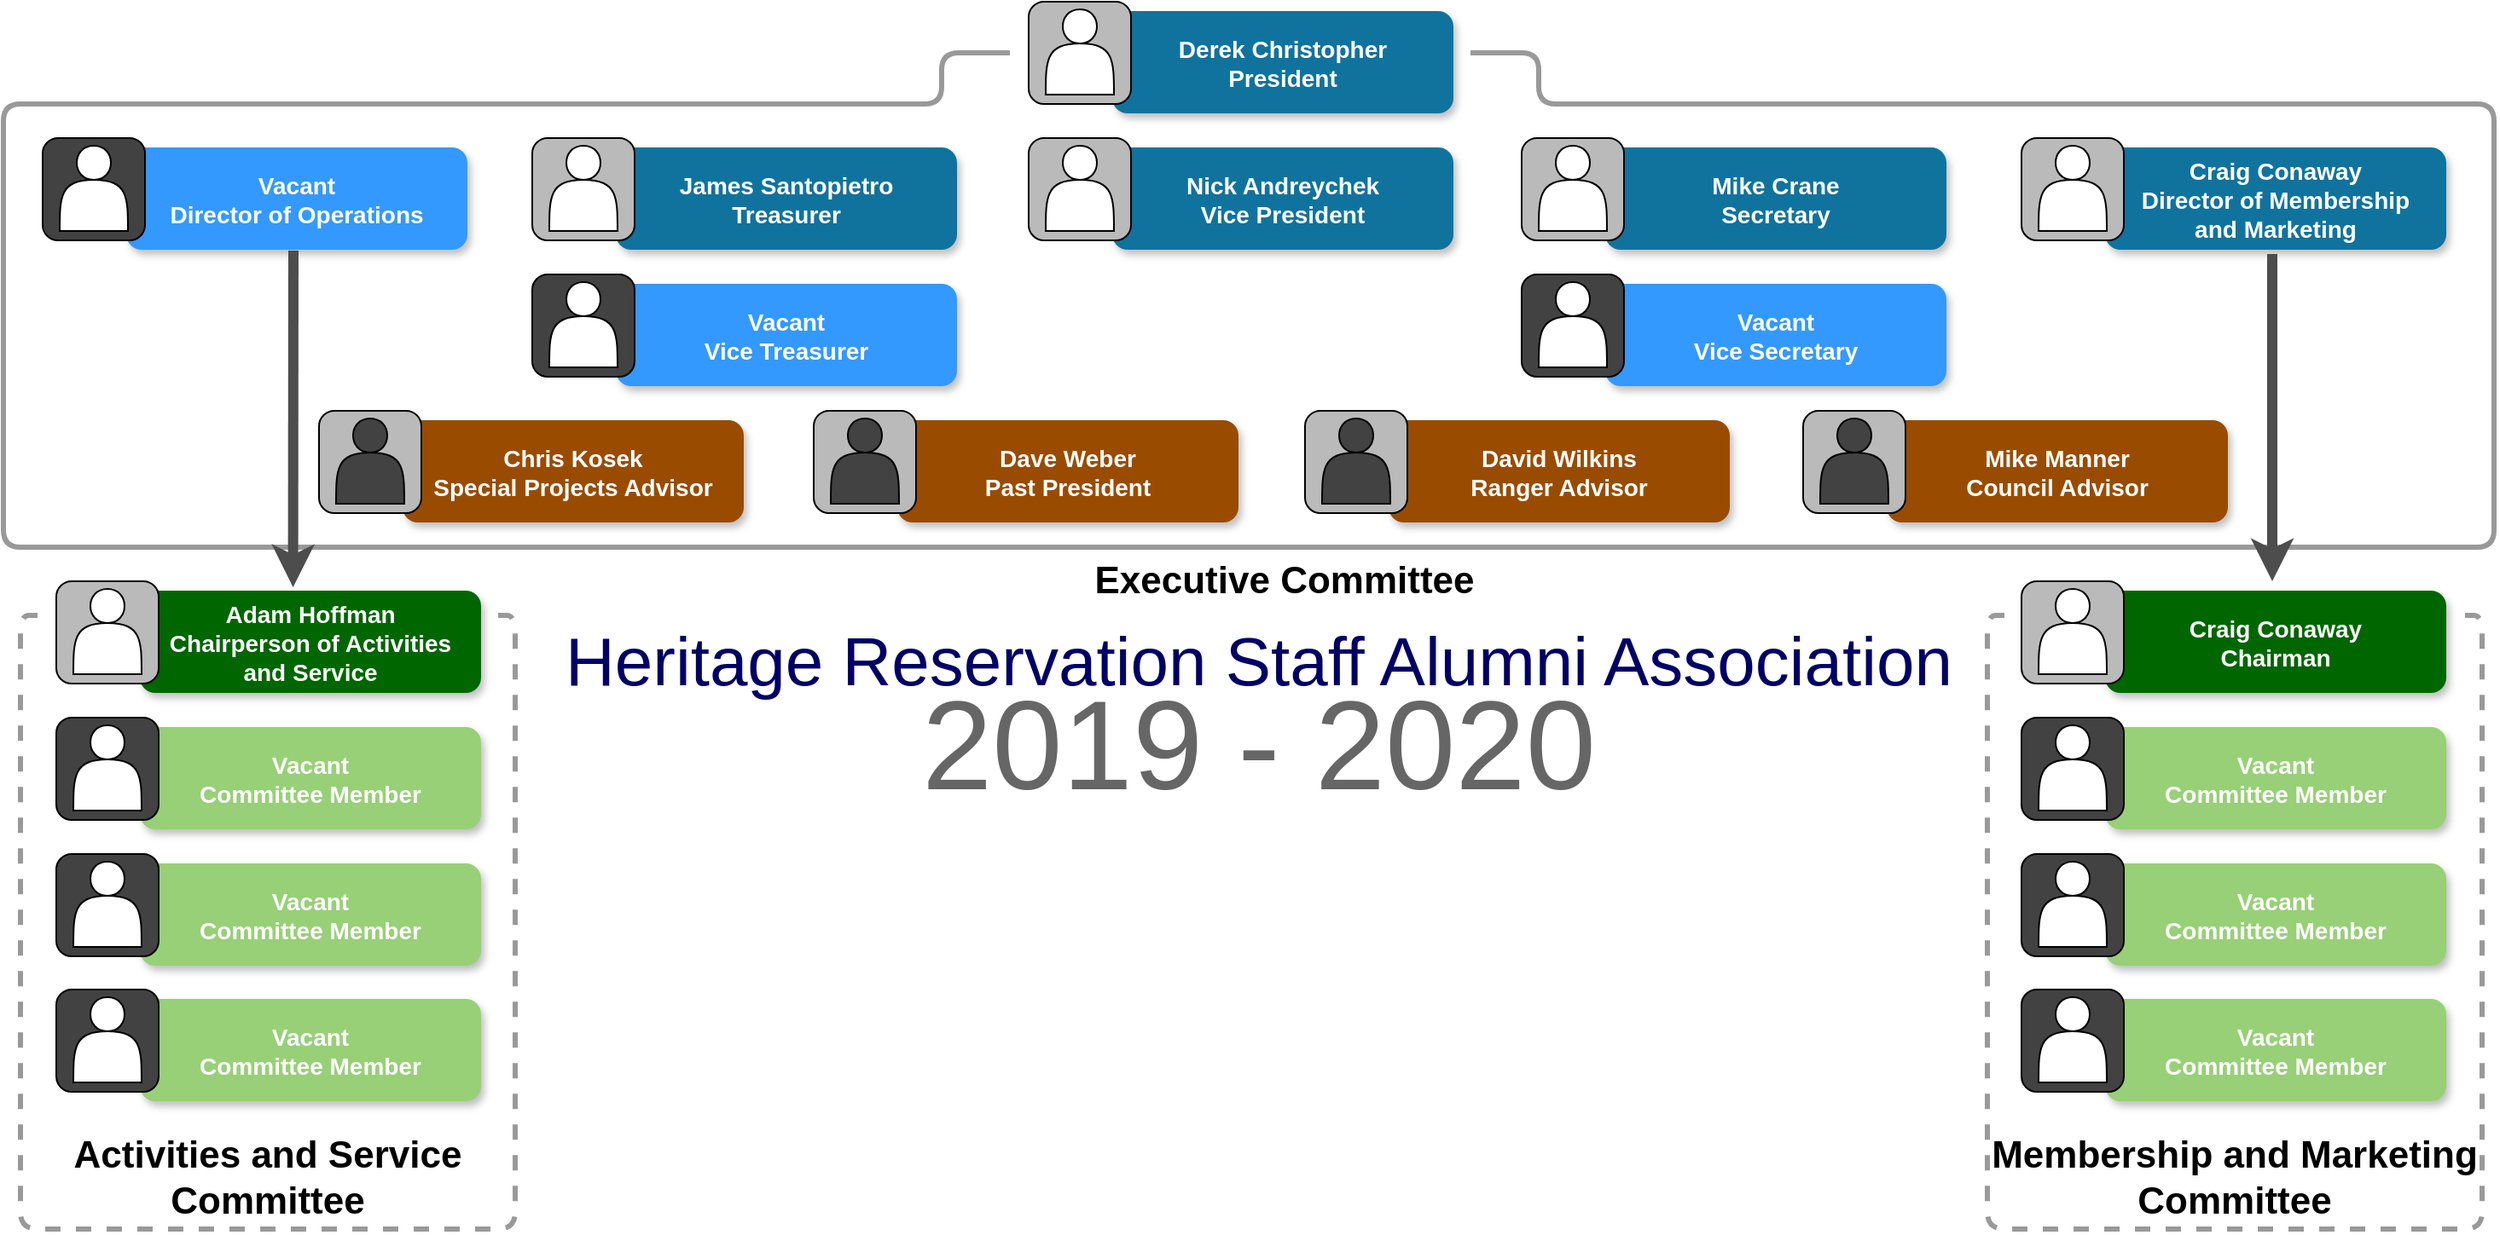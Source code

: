 <mxfile version="12.3.6" type="github" pages="1">
  <diagram name="Page-1" id="97916047-d0de-89f5-080d-49f4d83e522f">
    <mxGraphModel dx="1026" dy="694" grid="1" gridSize="10" guides="1" tooltips="1" connect="1" arrows="1" fold="1" page="1" pageScale="1.5" pageWidth="1169" pageHeight="827" background="#ffffff" math="0" shadow="0">
      <root>
        <mxCell id="0"/>
        <mxCell id="1" parent="0"/>
        <mxCell id="oFZl8VEBpffHlWtBTRyx-63" value="" style="group" parent="1" vertex="1" connectable="0">
          <mxGeometry x="708" y="40" width="232" height="65.5" as="geometry"/>
        </mxCell>
        <mxCell id="oFZl8VEBpffHlWtBTRyx-64" value="Derek Christopher&#xa;President" style="rounded=1;fillColor=#10739E;strokeColor=none;shadow=1;gradientColor=none;fontStyle=1;fontColor=#FFFFFF;fontSize=14;" parent="oFZl8VEBpffHlWtBTRyx-63" vertex="1">
          <mxGeometry x="32" y="5.5" width="200" height="60" as="geometry"/>
        </mxCell>
        <mxCell id="oFZl8VEBpffHlWtBTRyx-65" value="" style="group" parent="oFZl8VEBpffHlWtBTRyx-63" vertex="1" connectable="0">
          <mxGeometry x="-17" width="60" height="60" as="geometry"/>
        </mxCell>
        <mxCell id="oFZl8VEBpffHlWtBTRyx-66" value="" style="rounded=1;whiteSpace=wrap;html=1;fillColor=#BABABA;" parent="oFZl8VEBpffHlWtBTRyx-65" vertex="1">
          <mxGeometry width="60" height="60" as="geometry"/>
        </mxCell>
        <mxCell id="oFZl8VEBpffHlWtBTRyx-67" value="" style="shape=actor;whiteSpace=wrap;html=1;fillColor=#FFFFFF;" parent="oFZl8VEBpffHlWtBTRyx-65" vertex="1">
          <mxGeometry x="10" y="4.5" width="40" height="50" as="geometry"/>
        </mxCell>
        <mxCell id="6E8ClF00xarZo6M1mU1G-62" value="" style="group" vertex="1" connectable="0" parent="1">
          <mxGeometry x="708" y="120" width="232" height="65.5" as="geometry"/>
        </mxCell>
        <mxCell id="6E8ClF00xarZo6M1mU1G-63" value="Nick Andreychek&#xa;Vice President" style="rounded=1;fillColor=#10739E;strokeColor=none;shadow=1;gradientColor=none;fontStyle=1;fontColor=#FFFFFF;fontSize=14;" vertex="1" parent="6E8ClF00xarZo6M1mU1G-62">
          <mxGeometry x="32" y="5.5" width="200" height="60" as="geometry"/>
        </mxCell>
        <mxCell id="6E8ClF00xarZo6M1mU1G-64" value="" style="group" vertex="1" connectable="0" parent="6E8ClF00xarZo6M1mU1G-62">
          <mxGeometry x="-17" width="60" height="60" as="geometry"/>
        </mxCell>
        <mxCell id="6E8ClF00xarZo6M1mU1G-65" value="" style="rounded=1;whiteSpace=wrap;html=1;fillColor=#BABABA;" vertex="1" parent="6E8ClF00xarZo6M1mU1G-64">
          <mxGeometry width="60" height="60" as="geometry"/>
        </mxCell>
        <mxCell id="6E8ClF00xarZo6M1mU1G-66" value="" style="shape=actor;whiteSpace=wrap;html=1;fillColor=#FFFFFF;" vertex="1" parent="6E8ClF00xarZo6M1mU1G-64">
          <mxGeometry x="10" y="4.5" width="40" height="50" as="geometry"/>
        </mxCell>
        <mxCell id="6E8ClF00xarZo6M1mU1G-67" value="" style="group" vertex="1" connectable="0" parent="1">
          <mxGeometry x="417" y="120" width="232" height="65.5" as="geometry"/>
        </mxCell>
        <mxCell id="6E8ClF00xarZo6M1mU1G-68" value="James Santopietro&#xa;Treasurer" style="rounded=1;fillColor=#10739E;strokeColor=none;shadow=1;gradientColor=none;fontStyle=1;fontColor=#FFFFFF;fontSize=14;" vertex="1" parent="6E8ClF00xarZo6M1mU1G-67">
          <mxGeometry x="32" y="5.5" width="200" height="60" as="geometry"/>
        </mxCell>
        <mxCell id="6E8ClF00xarZo6M1mU1G-69" value="" style="group" vertex="1" connectable="0" parent="6E8ClF00xarZo6M1mU1G-67">
          <mxGeometry x="-17" width="60" height="60" as="geometry"/>
        </mxCell>
        <mxCell id="6E8ClF00xarZo6M1mU1G-70" value="" style="rounded=1;whiteSpace=wrap;html=1;fillColor=#BABABA;" vertex="1" parent="6E8ClF00xarZo6M1mU1G-69">
          <mxGeometry width="60" height="60" as="geometry"/>
        </mxCell>
        <mxCell id="6E8ClF00xarZo6M1mU1G-71" value="" style="shape=actor;whiteSpace=wrap;html=1;fillColor=#FFFFFF;" vertex="1" parent="6E8ClF00xarZo6M1mU1G-69">
          <mxGeometry x="10" y="4.5" width="40" height="50" as="geometry"/>
        </mxCell>
        <mxCell id="6E8ClF00xarZo6M1mU1G-72" value="" style="group" vertex="1" connectable="0" parent="1">
          <mxGeometry x="997" y="120" width="232" height="65.5" as="geometry"/>
        </mxCell>
        <mxCell id="6E8ClF00xarZo6M1mU1G-73" value="Mike Crane&#xa;Secretary" style="rounded=1;fillColor=#10739E;strokeColor=none;shadow=1;gradientColor=none;fontStyle=1;fontColor=#FFFFFF;fontSize=14;" vertex="1" parent="6E8ClF00xarZo6M1mU1G-72">
          <mxGeometry x="32" y="5.5" width="200" height="60" as="geometry"/>
        </mxCell>
        <mxCell id="6E8ClF00xarZo6M1mU1G-74" value="" style="group" vertex="1" connectable="0" parent="6E8ClF00xarZo6M1mU1G-72">
          <mxGeometry x="-17" width="60" height="60" as="geometry"/>
        </mxCell>
        <mxCell id="6E8ClF00xarZo6M1mU1G-75" value="" style="rounded=1;whiteSpace=wrap;html=1;fillColor=#BABABA;" vertex="1" parent="6E8ClF00xarZo6M1mU1G-74">
          <mxGeometry width="60" height="60" as="geometry"/>
        </mxCell>
        <mxCell id="6E8ClF00xarZo6M1mU1G-76" value="" style="shape=actor;whiteSpace=wrap;html=1;fillColor=#FFFFFF;" vertex="1" parent="6E8ClF00xarZo6M1mU1G-74">
          <mxGeometry x="10" y="4.5" width="40" height="50" as="geometry"/>
        </mxCell>
        <mxCell id="6E8ClF00xarZo6M1mU1G-77" value="" style="group" vertex="1" connectable="0" parent="1">
          <mxGeometry x="417" y="200" width="232" height="65.5" as="geometry"/>
        </mxCell>
        <mxCell id="6E8ClF00xarZo6M1mU1G-78" value="Vacant&#xa;Vice Treasurer" style="rounded=1;fillColor=#3399FF;strokeColor=none;shadow=1;gradientColor=none;fontStyle=1;fontColor=#FFFFFF;fontSize=14;" vertex="1" parent="6E8ClF00xarZo6M1mU1G-77">
          <mxGeometry x="32" y="5.5" width="200" height="60" as="geometry"/>
        </mxCell>
        <mxCell id="6E8ClF00xarZo6M1mU1G-79" value="" style="group;fillColor=none;" vertex="1" connectable="0" parent="6E8ClF00xarZo6M1mU1G-77">
          <mxGeometry x="-17" width="60" height="60" as="geometry"/>
        </mxCell>
        <mxCell id="6E8ClF00xarZo6M1mU1G-80" value="" style="rounded=1;whiteSpace=wrap;html=1;fillColor=#424242;" vertex="1" parent="6E8ClF00xarZo6M1mU1G-79">
          <mxGeometry width="60" height="60" as="geometry"/>
        </mxCell>
        <mxCell id="6E8ClF00xarZo6M1mU1G-81" value="" style="shape=actor;whiteSpace=wrap;html=1;fillColor=#FFFFFF;" vertex="1" parent="6E8ClF00xarZo6M1mU1G-79">
          <mxGeometry x="10" y="4.5" width="40" height="50" as="geometry"/>
        </mxCell>
        <mxCell id="6E8ClF00xarZo6M1mU1G-82" value="" style="group" vertex="1" connectable="0" parent="1">
          <mxGeometry x="997" y="200" width="232" height="65.5" as="geometry"/>
        </mxCell>
        <mxCell id="6E8ClF00xarZo6M1mU1G-83" value="Vacant&#xa;Vice Secretary" style="rounded=1;fillColor=#3399FF;strokeColor=none;shadow=1;gradientColor=none;fontStyle=1;fontColor=#FFFFFF;fontSize=14;" vertex="1" parent="6E8ClF00xarZo6M1mU1G-82">
          <mxGeometry x="32" y="5.5" width="200" height="60" as="geometry"/>
        </mxCell>
        <mxCell id="6E8ClF00xarZo6M1mU1G-84" value="" style="group;fillColor=none;" vertex="1" connectable="0" parent="6E8ClF00xarZo6M1mU1G-82">
          <mxGeometry x="-17" width="60" height="60" as="geometry"/>
        </mxCell>
        <mxCell id="6E8ClF00xarZo6M1mU1G-85" value="" style="rounded=1;whiteSpace=wrap;html=1;fillColor=#424242;" vertex="1" parent="6E8ClF00xarZo6M1mU1G-84">
          <mxGeometry width="60" height="60" as="geometry"/>
        </mxCell>
        <mxCell id="6E8ClF00xarZo6M1mU1G-86" value="" style="shape=actor;whiteSpace=wrap;html=1;fillColor=#FFFFFF;" vertex="1" parent="6E8ClF00xarZo6M1mU1G-84">
          <mxGeometry x="10" y="4.5" width="40" height="50" as="geometry"/>
        </mxCell>
        <mxCell id="6E8ClF00xarZo6M1mU1G-87" value="" style="group" vertex="1" connectable="0" parent="1">
          <mxGeometry x="130" y="120" width="232" height="65.5" as="geometry"/>
        </mxCell>
        <mxCell id="6E8ClF00xarZo6M1mU1G-88" value="Vacant&#xa;Director of Operations" style="rounded=1;fillColor=#3399FF;strokeColor=none;shadow=1;gradientColor=none;fontStyle=1;fontColor=#FFFFFF;fontSize=14;" vertex="1" parent="6E8ClF00xarZo6M1mU1G-87">
          <mxGeometry x="32" y="5.5" width="200" height="60" as="geometry"/>
        </mxCell>
        <mxCell id="6E8ClF00xarZo6M1mU1G-89" value="" style="group" vertex="1" connectable="0" parent="6E8ClF00xarZo6M1mU1G-87">
          <mxGeometry x="-17" width="60" height="60" as="geometry"/>
        </mxCell>
        <mxCell id="6E8ClF00xarZo6M1mU1G-90" value="" style="rounded=1;whiteSpace=wrap;html=1;fillColor=#424242;" vertex="1" parent="6E8ClF00xarZo6M1mU1G-89">
          <mxGeometry width="60" height="60" as="geometry"/>
        </mxCell>
        <mxCell id="6E8ClF00xarZo6M1mU1G-91" value="" style="shape=actor;whiteSpace=wrap;html=1;fillColor=#FFFFFF;" vertex="1" parent="6E8ClF00xarZo6M1mU1G-89">
          <mxGeometry x="10" y="4.5" width="40" height="50" as="geometry"/>
        </mxCell>
        <mxCell id="6E8ClF00xarZo6M1mU1G-92" value="" style="group" vertex="1" connectable="0" parent="1">
          <mxGeometry x="1290" y="120" width="232" height="65.5" as="geometry"/>
        </mxCell>
        <mxCell id="6E8ClF00xarZo6M1mU1G-93" value="Craig Conaway&#xa;Director of Membership&#xa;and Marketing" style="rounded=1;fillColor=#10739E;strokeColor=none;shadow=1;gradientColor=none;fontStyle=1;fontColor=#FFFFFF;fontSize=14;" vertex="1" parent="6E8ClF00xarZo6M1mU1G-92">
          <mxGeometry x="32" y="5.5" width="200" height="60" as="geometry"/>
        </mxCell>
        <mxCell id="6E8ClF00xarZo6M1mU1G-94" value="" style="group" vertex="1" connectable="0" parent="6E8ClF00xarZo6M1mU1G-92">
          <mxGeometry x="-17" width="60" height="60" as="geometry"/>
        </mxCell>
        <mxCell id="6E8ClF00xarZo6M1mU1G-95" value="" style="rounded=1;whiteSpace=wrap;html=1;fillColor=#BABABA;" vertex="1" parent="6E8ClF00xarZo6M1mU1G-94">
          <mxGeometry width="60" height="60" as="geometry"/>
        </mxCell>
        <mxCell id="6E8ClF00xarZo6M1mU1G-96" value="" style="shape=actor;whiteSpace=wrap;html=1;fillColor=#FFFFFF;" vertex="1" parent="6E8ClF00xarZo6M1mU1G-94">
          <mxGeometry x="10" y="4.5" width="40" height="50" as="geometry"/>
        </mxCell>
        <mxCell id="6E8ClF00xarZo6M1mU1G-97" value="" style="group" vertex="1" connectable="0" parent="1">
          <mxGeometry x="582" y="280" width="232" height="65.5" as="geometry"/>
        </mxCell>
        <mxCell id="6E8ClF00xarZo6M1mU1G-98" value="Dave Weber&#xa;Past President" style="rounded=1;fillColor=#994C00;strokeColor=none;shadow=1;gradientColor=none;fontStyle=1;fontColor=#FFFFFF;fontSize=14;" vertex="1" parent="6E8ClF00xarZo6M1mU1G-97">
          <mxGeometry x="32" y="5.5" width="200" height="60" as="geometry"/>
        </mxCell>
        <mxCell id="6E8ClF00xarZo6M1mU1G-99" value="" style="group" vertex="1" connectable="0" parent="6E8ClF00xarZo6M1mU1G-97">
          <mxGeometry x="-17" width="60" height="60" as="geometry"/>
        </mxCell>
        <mxCell id="6E8ClF00xarZo6M1mU1G-100" value="" style="rounded=1;whiteSpace=wrap;html=1;fillColor=#BABABA;" vertex="1" parent="6E8ClF00xarZo6M1mU1G-99">
          <mxGeometry width="60" height="60" as="geometry"/>
        </mxCell>
        <mxCell id="6E8ClF00xarZo6M1mU1G-101" value="" style="shape=actor;whiteSpace=wrap;html=1;fillColor=#424242;" vertex="1" parent="6E8ClF00xarZo6M1mU1G-99">
          <mxGeometry x="10" y="4.5" width="40" height="50" as="geometry"/>
        </mxCell>
        <mxCell id="6E8ClF00xarZo6M1mU1G-132" value="" style="group" vertex="1" connectable="0" parent="1">
          <mxGeometry x="870" y="280" width="232" height="65.5" as="geometry"/>
        </mxCell>
        <mxCell id="6E8ClF00xarZo6M1mU1G-133" value="David Wilkins&#xa;Ranger Advisor" style="rounded=1;fillColor=#994C00;strokeColor=none;shadow=1;gradientColor=none;fontStyle=1;fontColor=#FFFFFF;fontSize=14;" vertex="1" parent="6E8ClF00xarZo6M1mU1G-132">
          <mxGeometry x="32" y="5.5" width="200" height="60" as="geometry"/>
        </mxCell>
        <mxCell id="6E8ClF00xarZo6M1mU1G-134" value="" style="group" vertex="1" connectable="0" parent="6E8ClF00xarZo6M1mU1G-132">
          <mxGeometry x="-17" width="60" height="60" as="geometry"/>
        </mxCell>
        <mxCell id="6E8ClF00xarZo6M1mU1G-135" value="" style="rounded=1;whiteSpace=wrap;html=1;fillColor=#BABABA;" vertex="1" parent="6E8ClF00xarZo6M1mU1G-134">
          <mxGeometry width="60" height="60" as="geometry"/>
        </mxCell>
        <mxCell id="6E8ClF00xarZo6M1mU1G-136" value="" style="shape=actor;whiteSpace=wrap;html=1;fillColor=#424242;" vertex="1" parent="6E8ClF00xarZo6M1mU1G-134">
          <mxGeometry x="10" y="4.5" width="40" height="50" as="geometry"/>
        </mxCell>
        <mxCell id="6E8ClF00xarZo6M1mU1G-142" value="" style="group" vertex="1" connectable="0" parent="1">
          <mxGeometry x="1162" y="280" width="232" height="65.5" as="geometry"/>
        </mxCell>
        <mxCell id="6E8ClF00xarZo6M1mU1G-143" value="Mike Manner&#xa;Council Advisor" style="rounded=1;fillColor=#994C00;strokeColor=none;shadow=1;gradientColor=none;fontStyle=1;fontColor=#FFFFFF;fontSize=14;" vertex="1" parent="6E8ClF00xarZo6M1mU1G-142">
          <mxGeometry x="32" y="5.5" width="200" height="60" as="geometry"/>
        </mxCell>
        <mxCell id="6E8ClF00xarZo6M1mU1G-144" value="" style="group" vertex="1" connectable="0" parent="6E8ClF00xarZo6M1mU1G-142">
          <mxGeometry x="-17" width="60" height="60" as="geometry"/>
        </mxCell>
        <mxCell id="6E8ClF00xarZo6M1mU1G-145" value="" style="rounded=1;whiteSpace=wrap;html=1;fillColor=#BABABA;" vertex="1" parent="6E8ClF00xarZo6M1mU1G-144">
          <mxGeometry width="60" height="60" as="geometry"/>
        </mxCell>
        <mxCell id="6E8ClF00xarZo6M1mU1G-146" value="" style="shape=actor;whiteSpace=wrap;html=1;fillColor=#424242;" vertex="1" parent="6E8ClF00xarZo6M1mU1G-144">
          <mxGeometry x="10" y="4.5" width="40" height="50" as="geometry"/>
        </mxCell>
        <mxCell id="6E8ClF00xarZo6M1mU1G-162" value="" style="group" vertex="1" connectable="0" parent="1">
          <mxGeometry x="292" y="280" width="232" height="65.5" as="geometry"/>
        </mxCell>
        <mxCell id="6E8ClF00xarZo6M1mU1G-163" value="Chris Kosek&#xa;Special Projects Advisor" style="rounded=1;fillColor=#994C00;strokeColor=none;shadow=1;gradientColor=none;fontStyle=1;fontColor=#FFFFFF;fontSize=14;" vertex="1" parent="6E8ClF00xarZo6M1mU1G-162">
          <mxGeometry x="32" y="5.5" width="200" height="60" as="geometry"/>
        </mxCell>
        <mxCell id="6E8ClF00xarZo6M1mU1G-164" value="" style="group" vertex="1" connectable="0" parent="6E8ClF00xarZo6M1mU1G-162">
          <mxGeometry x="-17" width="60" height="60" as="geometry"/>
        </mxCell>
        <mxCell id="6E8ClF00xarZo6M1mU1G-165" value="" style="rounded=1;whiteSpace=wrap;html=1;fillColor=#BABABA;" vertex="1" parent="6E8ClF00xarZo6M1mU1G-164">
          <mxGeometry width="60" height="60" as="geometry"/>
        </mxCell>
        <mxCell id="6E8ClF00xarZo6M1mU1G-166" value="" style="shape=actor;whiteSpace=wrap;html=1;fillColor=#424242;" vertex="1" parent="6E8ClF00xarZo6M1mU1G-164">
          <mxGeometry x="10" y="4.5" width="40" height="50" as="geometry"/>
        </mxCell>
        <mxCell id="6E8ClF00xarZo6M1mU1G-167" value="" style="endArrow=none;html=1;strokeColor=#999999;strokeWidth=3;" edge="1" parent="1">
          <mxGeometry width="50" height="50" relative="1" as="geometry">
            <mxPoint x="680" y="70" as="sourcePoint"/>
            <mxPoint x="950" y="70" as="targetPoint"/>
            <Array as="points">
              <mxPoint x="640" y="70"/>
              <mxPoint x="640" y="100"/>
              <mxPoint x="90" y="100"/>
              <mxPoint x="90" y="360"/>
              <mxPoint x="1550" y="360"/>
              <mxPoint x="1550" y="100"/>
              <mxPoint x="990" y="100"/>
              <mxPoint x="990" y="70"/>
            </Array>
          </mxGeometry>
        </mxCell>
        <mxCell id="6E8ClF00xarZo6M1mU1G-169" value="" style="endArrow=classic;html=1;strokeColor=#4D4D4D;strokeWidth=6;" edge="1" parent="1">
          <mxGeometry width="50" height="50" relative="1" as="geometry">
            <mxPoint x="1420" y="188" as="sourcePoint"/>
            <mxPoint x="1420" y="380" as="targetPoint"/>
          </mxGeometry>
        </mxCell>
        <mxCell id="6E8ClF00xarZo6M1mU1G-168" value="" style="endArrow=classic;html=1;strokeColor=#4D4D4D;strokeWidth=6;entryX=0.449;entryY=-0.084;entryDx=0;entryDy=0;entryPerimeter=0;" edge="1" parent="1">
          <mxGeometry width="50" height="50" relative="1" as="geometry">
            <mxPoint x="260" y="186" as="sourcePoint"/>
            <mxPoint x="259.8" y="383.46" as="targetPoint"/>
          </mxGeometry>
        </mxCell>
        <mxCell id="6E8ClF00xarZo6M1mU1G-175" value="Executive Committee" style="text;html=1;strokeColor=none;fillColor=none;align=center;verticalAlign=middle;whiteSpace=wrap;rounded=0;fontSize=22;fontStyle=1" vertex="1" parent="1">
          <mxGeometry x="696" y="370" width="290" height="20" as="geometry"/>
        </mxCell>
        <mxCell id="6E8ClF00xarZo6M1mU1G-176" value="Heritage Reservation Staff Alumni Association" style="text;html=1;strokeColor=none;fillColor=none;align=center;verticalAlign=middle;whiteSpace=wrap;rounded=0;fontSize=40;fontFamily=Helvetica;fontColor=#000066;" vertex="1" parent="1">
          <mxGeometry x="391" y="416" width="870" height="20" as="geometry"/>
        </mxCell>
        <mxCell id="6E8ClF00xarZo6M1mU1G-178" value="2019 - 2020" style="text;html=1;strokeColor=none;fillColor=none;align=center;verticalAlign=middle;whiteSpace=wrap;rounded=0;fontSize=74;fontFamily=Helvetica;fontColor=#666666;" vertex="1" parent="1">
          <mxGeometry x="391" y="467" width="870" height="20" as="geometry"/>
        </mxCell>
        <mxCell id="6E8ClF00xarZo6M1mU1G-179" value="" style="group" vertex="1" connectable="0" parent="1">
          <mxGeometry x="100" y="380" width="290" height="380" as="geometry"/>
        </mxCell>
        <mxCell id="6E8ClF00xarZo6M1mU1G-102" value="" style="group" vertex="1" connectable="0" parent="6E8ClF00xarZo6M1mU1G-179">
          <mxGeometry x="38" width="232" height="65.5" as="geometry"/>
        </mxCell>
        <mxCell id="6E8ClF00xarZo6M1mU1G-103" value="Adam Hoffman&#xa;Chairperson of Activities&#xa;and Service" style="rounded=1;fillColor=#006600;strokeColor=none;shadow=1;gradientColor=none;fontStyle=1;fontColor=#FFFFFF;fontSize=14;" vertex="1" parent="6E8ClF00xarZo6M1mU1G-102">
          <mxGeometry x="32" y="5.5" width="200" height="60" as="geometry"/>
        </mxCell>
        <mxCell id="6E8ClF00xarZo6M1mU1G-104" value="" style="group" vertex="1" connectable="0" parent="6E8ClF00xarZo6M1mU1G-102">
          <mxGeometry x="-17" width="60" height="60" as="geometry"/>
        </mxCell>
        <mxCell id="6E8ClF00xarZo6M1mU1G-105" value="" style="rounded=1;whiteSpace=wrap;html=1;fillColor=#BABABA;" vertex="1" parent="6E8ClF00xarZo6M1mU1G-104">
          <mxGeometry width="60" height="60" as="geometry"/>
        </mxCell>
        <mxCell id="6E8ClF00xarZo6M1mU1G-106" value="" style="shape=actor;whiteSpace=wrap;html=1;fillColor=#FFFFFF;" vertex="1" parent="6E8ClF00xarZo6M1mU1G-104">
          <mxGeometry x="10" y="4.5" width="40" height="50" as="geometry"/>
        </mxCell>
        <mxCell id="6E8ClF00xarZo6M1mU1G-112" value="" style="group" vertex="1" connectable="0" parent="6E8ClF00xarZo6M1mU1G-179">
          <mxGeometry x="38" y="80" width="232" height="65.5" as="geometry"/>
        </mxCell>
        <mxCell id="6E8ClF00xarZo6M1mU1G-113" value="Vacant&#xa;Committee Member" style="rounded=1;fillColor=#97D077;strokeColor=none;shadow=1;gradientColor=none;fontStyle=1;fontColor=#FFFFFF;fontSize=14;" vertex="1" parent="6E8ClF00xarZo6M1mU1G-112">
          <mxGeometry x="32" y="5.5" width="200" height="60" as="geometry"/>
        </mxCell>
        <mxCell id="6E8ClF00xarZo6M1mU1G-114" value="" style="group;fillColor=none;" vertex="1" connectable="0" parent="6E8ClF00xarZo6M1mU1G-112">
          <mxGeometry x="-17" width="60" height="60" as="geometry"/>
        </mxCell>
        <mxCell id="6E8ClF00xarZo6M1mU1G-115" value="" style="rounded=1;whiteSpace=wrap;html=1;fillColor=#424242;" vertex="1" parent="6E8ClF00xarZo6M1mU1G-114">
          <mxGeometry width="60" height="60" as="geometry"/>
        </mxCell>
        <mxCell id="6E8ClF00xarZo6M1mU1G-116" value="" style="shape=actor;whiteSpace=wrap;html=1;fillColor=#FFFFFF;" vertex="1" parent="6E8ClF00xarZo6M1mU1G-114">
          <mxGeometry x="10" y="4.5" width="40" height="50" as="geometry"/>
        </mxCell>
        <mxCell id="6E8ClF00xarZo6M1mU1G-117" value="" style="group" vertex="1" connectable="0" parent="6E8ClF00xarZo6M1mU1G-179">
          <mxGeometry x="38" y="160" width="232" height="65.5" as="geometry"/>
        </mxCell>
        <mxCell id="6E8ClF00xarZo6M1mU1G-118" value="Vacant&#xa;Committee Member" style="rounded=1;fillColor=#97D077;strokeColor=none;shadow=1;gradientColor=none;fontStyle=1;fontColor=#FFFFFF;fontSize=14;" vertex="1" parent="6E8ClF00xarZo6M1mU1G-117">
          <mxGeometry x="32" y="5.5" width="200" height="60" as="geometry"/>
        </mxCell>
        <mxCell id="6E8ClF00xarZo6M1mU1G-119" value="" style="group;fillColor=none;" vertex="1" connectable="0" parent="6E8ClF00xarZo6M1mU1G-117">
          <mxGeometry x="-17" width="60" height="60" as="geometry"/>
        </mxCell>
        <mxCell id="6E8ClF00xarZo6M1mU1G-120" value="" style="rounded=1;whiteSpace=wrap;html=1;fillColor=#424242;" vertex="1" parent="6E8ClF00xarZo6M1mU1G-119">
          <mxGeometry width="60" height="60" as="geometry"/>
        </mxCell>
        <mxCell id="6E8ClF00xarZo6M1mU1G-121" value="" style="shape=actor;whiteSpace=wrap;html=1;fillColor=#FFFFFF;" vertex="1" parent="6E8ClF00xarZo6M1mU1G-119">
          <mxGeometry x="10" y="4.5" width="40" height="50" as="geometry"/>
        </mxCell>
        <mxCell id="6E8ClF00xarZo6M1mU1G-127" value="" style="group" vertex="1" connectable="0" parent="6E8ClF00xarZo6M1mU1G-179">
          <mxGeometry x="38" y="239.5" width="232" height="65.5" as="geometry"/>
        </mxCell>
        <mxCell id="6E8ClF00xarZo6M1mU1G-128" value="Vacant&#xa;Committee Member" style="rounded=1;fillColor=#97D077;strokeColor=none;shadow=1;gradientColor=none;fontStyle=1;fontColor=#FFFFFF;fontSize=14;" vertex="1" parent="6E8ClF00xarZo6M1mU1G-127">
          <mxGeometry x="32" y="5.5" width="200" height="60" as="geometry"/>
        </mxCell>
        <mxCell id="6E8ClF00xarZo6M1mU1G-129" value="" style="group;fillColor=none;" vertex="1" connectable="0" parent="6E8ClF00xarZo6M1mU1G-127">
          <mxGeometry x="-17" width="60" height="60" as="geometry"/>
        </mxCell>
        <mxCell id="6E8ClF00xarZo6M1mU1G-130" value="" style="rounded=1;whiteSpace=wrap;html=1;fillColor=#424242;" vertex="1" parent="6E8ClF00xarZo6M1mU1G-129">
          <mxGeometry width="60" height="60" as="geometry"/>
        </mxCell>
        <mxCell id="6E8ClF00xarZo6M1mU1G-131" value="" style="shape=actor;whiteSpace=wrap;html=1;fillColor=#FFFFFF;" vertex="1" parent="6E8ClF00xarZo6M1mU1G-129">
          <mxGeometry x="10" y="4.5" width="40" height="50" as="geometry"/>
        </mxCell>
        <mxCell id="6E8ClF00xarZo6M1mU1G-171" value="" style="endArrow=none;dashed=1;html=1;strokeColor=#999999;strokeWidth=3;" edge="1" parent="6E8ClF00xarZo6M1mU1G-179">
          <mxGeometry width="50" height="50" relative="1" as="geometry">
            <mxPoint x="280" y="20" as="sourcePoint"/>
            <mxPoint x="10" y="20" as="targetPoint"/>
            <Array as="points">
              <mxPoint x="290" y="20"/>
              <mxPoint x="290" y="380"/>
              <mxPoint y="380"/>
              <mxPoint y="20"/>
            </Array>
          </mxGeometry>
        </mxCell>
        <mxCell id="6E8ClF00xarZo6M1mU1G-173" value="Activities and Service Committee" style="text;html=1;strokeColor=none;fillColor=none;align=center;verticalAlign=middle;whiteSpace=wrap;rounded=0;fontSize=22;fontStyle=1" vertex="1" parent="6E8ClF00xarZo6M1mU1G-179">
          <mxGeometry y="340" width="290" height="20" as="geometry"/>
        </mxCell>
        <mxCell id="6E8ClF00xarZo6M1mU1G-180" value="" style="group" vertex="1" connectable="0" parent="1">
          <mxGeometry x="1253" y="380" width="290" height="380" as="geometry"/>
        </mxCell>
        <mxCell id="6E8ClF00xarZo6M1mU1G-107" value="" style="group" vertex="1" connectable="0" parent="6E8ClF00xarZo6M1mU1G-180">
          <mxGeometry x="37" width="232" height="65.5" as="geometry"/>
        </mxCell>
        <mxCell id="6E8ClF00xarZo6M1mU1G-108" value="Craig Conaway&#xa;Chairman" style="rounded=1;fillColor=#006600;strokeColor=none;shadow=1;gradientColor=none;fontStyle=1;fontColor=#FFFFFF;fontSize=14;" vertex="1" parent="6E8ClF00xarZo6M1mU1G-107">
          <mxGeometry x="32" y="5.5" width="200" height="60" as="geometry"/>
        </mxCell>
        <mxCell id="6E8ClF00xarZo6M1mU1G-109" value="" style="group" vertex="1" connectable="0" parent="6E8ClF00xarZo6M1mU1G-107">
          <mxGeometry x="-17" width="60" height="60" as="geometry"/>
        </mxCell>
        <mxCell id="6E8ClF00xarZo6M1mU1G-110" value="" style="rounded=1;whiteSpace=wrap;html=1;fillColor=#BABABA;" vertex="1" parent="6E8ClF00xarZo6M1mU1G-109">
          <mxGeometry width="60" height="60" as="geometry"/>
        </mxCell>
        <mxCell id="6E8ClF00xarZo6M1mU1G-111" value="" style="shape=actor;whiteSpace=wrap;html=1;fillColor=#FFFFFF;" vertex="1" parent="6E8ClF00xarZo6M1mU1G-109">
          <mxGeometry x="10" y="4.5" width="40" height="50" as="geometry"/>
        </mxCell>
        <mxCell id="6E8ClF00xarZo6M1mU1G-147" value="" style="group" vertex="1" connectable="0" parent="6E8ClF00xarZo6M1mU1G-180">
          <mxGeometry x="37" y="80" width="232" height="65.5" as="geometry"/>
        </mxCell>
        <mxCell id="6E8ClF00xarZo6M1mU1G-148" value="Vacant&#xa;Committee Member" style="rounded=1;fillColor=#97D077;strokeColor=none;shadow=1;gradientColor=none;fontStyle=1;fontColor=#FFFFFF;fontSize=14;" vertex="1" parent="6E8ClF00xarZo6M1mU1G-147">
          <mxGeometry x="32" y="5.5" width="200" height="60" as="geometry"/>
        </mxCell>
        <mxCell id="6E8ClF00xarZo6M1mU1G-149" value="" style="group;fillColor=none;" vertex="1" connectable="0" parent="6E8ClF00xarZo6M1mU1G-147">
          <mxGeometry x="-17" width="60" height="60" as="geometry"/>
        </mxCell>
        <mxCell id="6E8ClF00xarZo6M1mU1G-150" value="" style="rounded=1;whiteSpace=wrap;html=1;fillColor=#424242;" vertex="1" parent="6E8ClF00xarZo6M1mU1G-149">
          <mxGeometry width="60" height="60" as="geometry"/>
        </mxCell>
        <mxCell id="6E8ClF00xarZo6M1mU1G-151" value="" style="shape=actor;whiteSpace=wrap;html=1;fillColor=#FFFFFF;" vertex="1" parent="6E8ClF00xarZo6M1mU1G-149">
          <mxGeometry x="10" y="4.5" width="40" height="50" as="geometry"/>
        </mxCell>
        <mxCell id="6E8ClF00xarZo6M1mU1G-152" value="" style="group" vertex="1" connectable="0" parent="6E8ClF00xarZo6M1mU1G-180">
          <mxGeometry x="37" y="160" width="232" height="65.5" as="geometry"/>
        </mxCell>
        <mxCell id="6E8ClF00xarZo6M1mU1G-153" value="Vacant&#xa;Committee Member" style="rounded=1;fillColor=#97D077;strokeColor=none;shadow=1;gradientColor=none;fontStyle=1;fontColor=#FFFFFF;fontSize=14;" vertex="1" parent="6E8ClF00xarZo6M1mU1G-152">
          <mxGeometry x="32" y="5.5" width="200" height="60" as="geometry"/>
        </mxCell>
        <mxCell id="6E8ClF00xarZo6M1mU1G-154" value="" style="group;fillColor=none;" vertex="1" connectable="0" parent="6E8ClF00xarZo6M1mU1G-152">
          <mxGeometry x="-17" width="60" height="60" as="geometry"/>
        </mxCell>
        <mxCell id="6E8ClF00xarZo6M1mU1G-155" value="" style="rounded=1;whiteSpace=wrap;html=1;fillColor=#424242;" vertex="1" parent="6E8ClF00xarZo6M1mU1G-154">
          <mxGeometry width="60" height="60" as="geometry"/>
        </mxCell>
        <mxCell id="6E8ClF00xarZo6M1mU1G-156" value="" style="shape=actor;whiteSpace=wrap;html=1;fillColor=#FFFFFF;" vertex="1" parent="6E8ClF00xarZo6M1mU1G-154">
          <mxGeometry x="10" y="4.5" width="40" height="50" as="geometry"/>
        </mxCell>
        <mxCell id="6E8ClF00xarZo6M1mU1G-157" value="" style="group" vertex="1" connectable="0" parent="6E8ClF00xarZo6M1mU1G-180">
          <mxGeometry x="37" y="239.5" width="232" height="65.5" as="geometry"/>
        </mxCell>
        <mxCell id="6E8ClF00xarZo6M1mU1G-158" value="Vacant&#xa;Committee Member" style="rounded=1;fillColor=#97D077;strokeColor=none;shadow=1;gradientColor=none;fontStyle=1;fontColor=#FFFFFF;fontSize=14;" vertex="1" parent="6E8ClF00xarZo6M1mU1G-157">
          <mxGeometry x="32" y="5.5" width="200" height="60" as="geometry"/>
        </mxCell>
        <mxCell id="6E8ClF00xarZo6M1mU1G-159" value="" style="group;fillColor=none;" vertex="1" connectable="0" parent="6E8ClF00xarZo6M1mU1G-157">
          <mxGeometry x="-17" width="60" height="60" as="geometry"/>
        </mxCell>
        <mxCell id="6E8ClF00xarZo6M1mU1G-160" value="" style="rounded=1;whiteSpace=wrap;html=1;fillColor=#424242;" vertex="1" parent="6E8ClF00xarZo6M1mU1G-159">
          <mxGeometry width="60" height="60" as="geometry"/>
        </mxCell>
        <mxCell id="6E8ClF00xarZo6M1mU1G-161" value="" style="shape=actor;whiteSpace=wrap;html=1;fillColor=#FFFFFF;" vertex="1" parent="6E8ClF00xarZo6M1mU1G-159">
          <mxGeometry x="10" y="4.5" width="40" height="50" as="geometry"/>
        </mxCell>
        <mxCell id="6E8ClF00xarZo6M1mU1G-172" value="" style="endArrow=none;dashed=1;html=1;strokeColor=#999999;strokeWidth=3;" edge="1" parent="6E8ClF00xarZo6M1mU1G-180">
          <mxGeometry width="50" height="50" relative="1" as="geometry">
            <mxPoint x="280" y="20" as="sourcePoint"/>
            <mxPoint x="10" y="20" as="targetPoint"/>
            <Array as="points">
              <mxPoint x="290" y="20"/>
              <mxPoint x="290" y="380"/>
              <mxPoint y="380"/>
              <mxPoint y="20"/>
            </Array>
          </mxGeometry>
        </mxCell>
        <mxCell id="6E8ClF00xarZo6M1mU1G-174" value="Membership and Marketing Committee" style="text;html=1;strokeColor=none;fillColor=none;align=center;verticalAlign=middle;whiteSpace=wrap;rounded=0;fontSize=22;fontStyle=1" vertex="1" parent="6E8ClF00xarZo6M1mU1G-180">
          <mxGeometry y="340" width="290" height="20" as="geometry"/>
        </mxCell>
      </root>
    </mxGraphModel>
  </diagram>
</mxfile>
